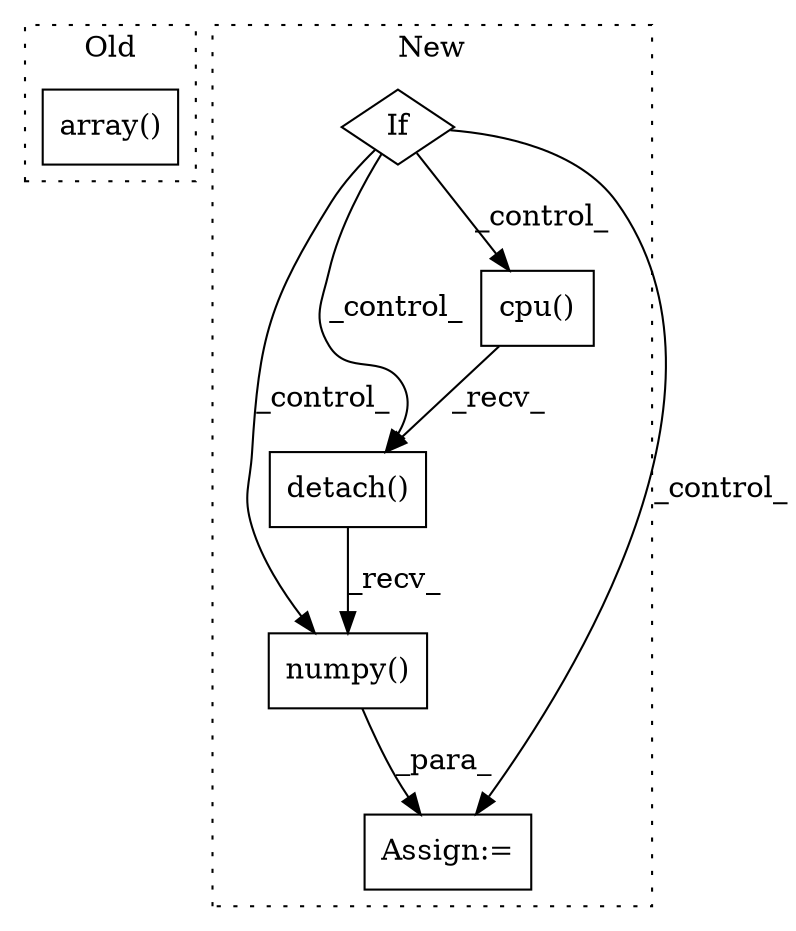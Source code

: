 digraph G {
subgraph cluster0 {
1 [label="array()" a="75" s="2599,2610" l="9,1" shape="box"];
label = "Old";
style="dotted";
}
subgraph cluster1 {
2 [label="numpy()" a="75" s="1777" l="29" shape="box"];
3 [label="cpu()" a="75" s="1777" l="12" shape="box"];
4 [label="Assign:=" a="68" s="1774" l="3" shape="box"];
5 [label="If" a="96" s="1706" l="3" shape="diamond"];
6 [label="detach()" a="75" s="1777" l="21" shape="box"];
label = "New";
style="dotted";
}
2 -> 4 [label="_para_"];
3 -> 6 [label="_recv_"];
5 -> 2 [label="_control_"];
5 -> 6 [label="_control_"];
5 -> 3 [label="_control_"];
5 -> 4 [label="_control_"];
6 -> 2 [label="_recv_"];
}